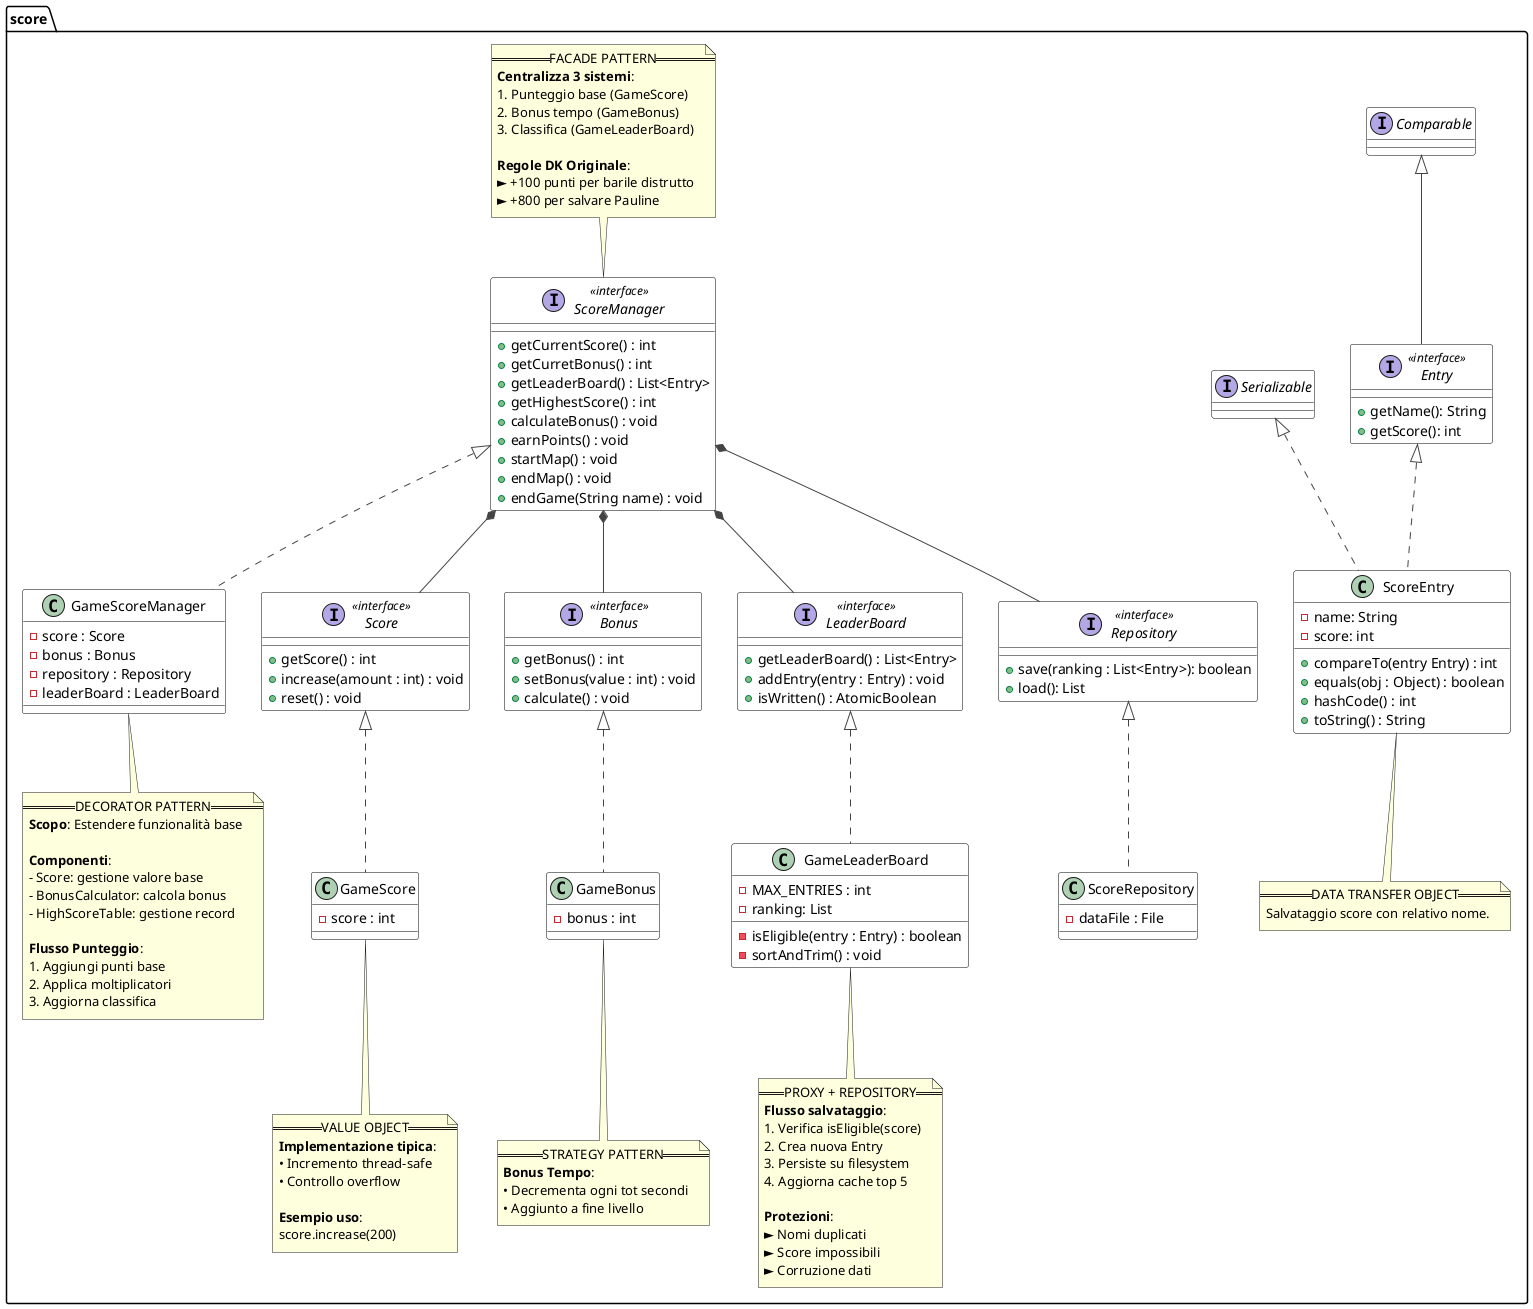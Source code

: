 @startuml coffeBreak.score

    skinparam class {
        BackgroundColor White
        BorderColor Black
        ArrowColor #444
        NoteBackgroundColor #F9F9F9
    }

    package score {

        interface ScoreManager <<interface>> {
            + getCurrentScore() : int
            + getCurretBonus() : int
            + getLeaderBoard() : List<Entry>
            + getHighestScore() : int
            + calculateBonus() : void
            + earnPoints() : void
            + startMap() : void
            + endMap() : void
            + endGame(String name) : void
        }
        
        class GameScoreManager implements ScoreManager {
            - score : Score
            - bonus : Bonus
            - repository : Repository
            - leaderBoard : LeaderBoard
        }
        
        interface Score <<interface>> {
            + getScore() : int
            + increase(amount : int) : void
            + reset() : void
        }
        
        class GameScore implements Score {
            - score : int
        }
        
        interface Bonus <<interface>> {
            + getBonus() : int
            + setBonus(value : int) : void
            + calculate() : void
        }
        
        class GameBonus implements Bonus {
            - bonus : int
        }
        
        interface LeaderBoard <<interface>> {
            + getLeaderBoard() : List<Entry>
            + addEntry(entry : Entry) : void
            + isWritten() : AtomicBoolean
        }
        
        class GameLeaderBoard implements LeaderBoard {
            - MAX_ENTRIES : int
            - ranking: List
            - isEligible(entry : Entry) : boolean
            - sortAndTrim() : void
        }

        interface Repository <<interface>> {
            + save(ranking : List<Entry>): boolean
            + load(): List
        }
        
        class ScoreRepository implements Repository {
            - dataFile : File
        }

        interface Entry <<interface>> extends Comparable {
            + getName(): String
            + getScore(): int
        }
        
        class ScoreEntry implements Entry, Serializable {
            - name: String
            - score: int
            + compareTo(entry Entry) : int
            + equals(obj : Object) : boolean
            + hashCode() : int
            + toString() : String
        }

        ScoreManager *-- Score
        ScoreManager *-- Bonus
        ScoreManager *-- LeaderBoard
        ScoreManager *-- Repository
        ' GameLeaderBoard o-- Entry
        
        note top of ScoreManager
            == FACADE PATTERN ==
            **Centralizza 3 sistemi**:
            1. Punteggio base (GameScore)
            2. Bonus tempo (GameBonus)
            3. Classifica (GameLeaderBoard)
            
            **Regole DK Originale**:
            ► +100 punti per barile distrutto
            ► +800 per salvare Pauline
        end note
        note bottom of GameScoreManager
            == DECORATOR PATTERN ==
            **Scopo**: Estendere funzionalità base
            
            **Componenti**:
            - Score: gestione valore base
            - BonusCalculator: calcola bonus
            - HighScoreTable: gestione record
            
            **Flusso Punteggio**:
            1. Aggiungi punti base
            2. Applica moltiplicatori
            3. Aggiorna classifica
        end note
        note bottom of GameScore
            == VALUE OBJECT ==
            **Implementazione tipica**:
            • Incremento thread-safe
            • Controllo overflow
            
            **Esempio uso**:
            score.increase(200)
        end note
        note bottom of GameBonus
            == STRATEGY PATTERN ==
            **Bonus Tempo**:
            • Decrementa ogni tot secondi
            • Aggiunto a fine livello
        end note
        note bottom of GameLeaderBoard
            == PROXY + REPOSITORY ==
            **Flusso salvataggio**:
            1. Verifica isEligible(score)
            2. Crea nuova Entry
            3. Persiste su filesystem
            4. Aggiorna cache top 5
            
            **Protezioni**:
            ► Nomi duplicati
            ► Score impossibili
            ► Corruzione dati
        end note
        note bottom of ScoreEntry
            == DATA TRANSFER OBJECT ==
            Salvataggio score con relativo nome.
        end note
    }

@enduml